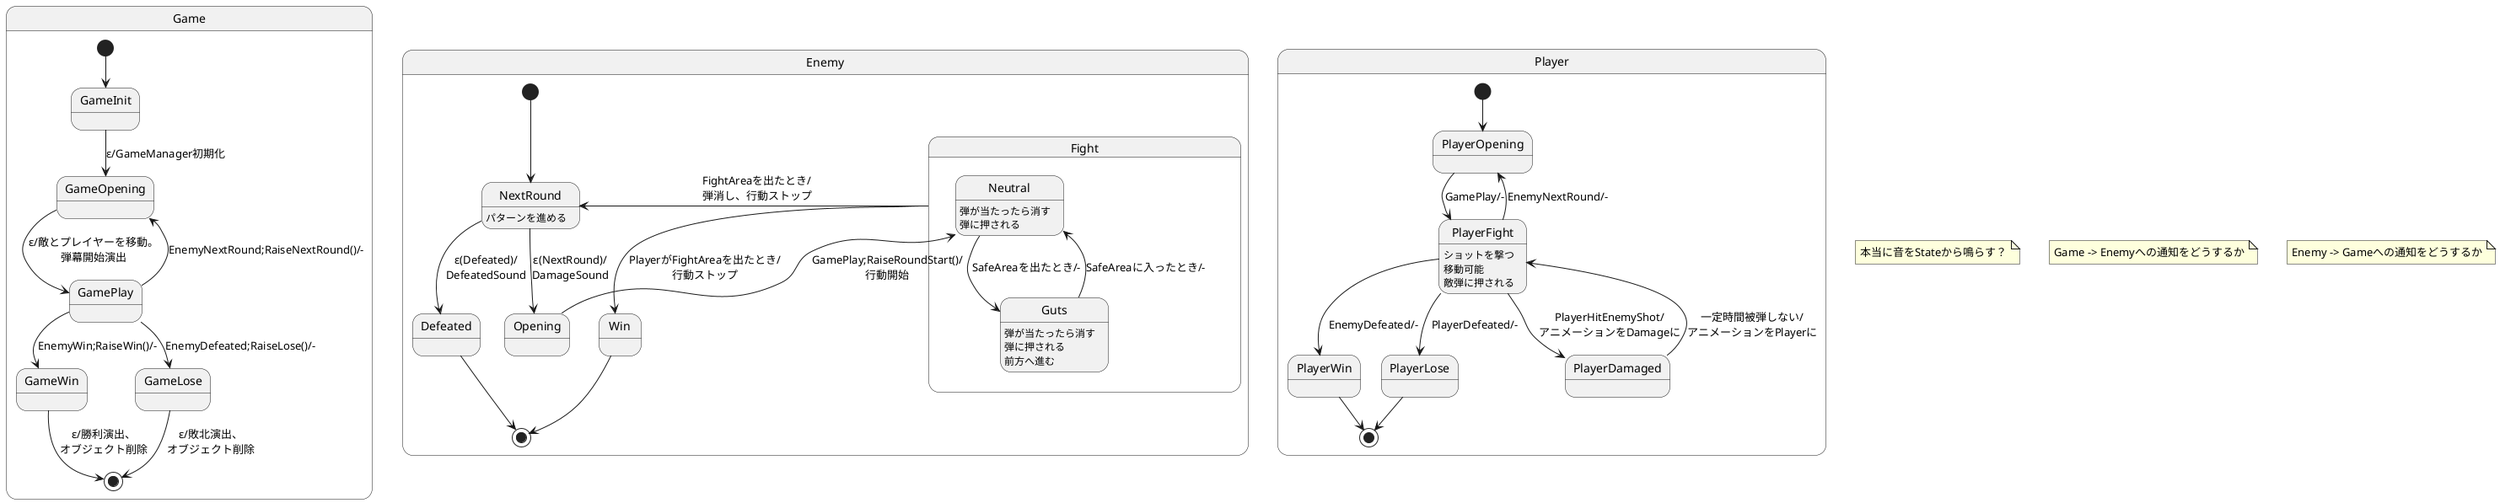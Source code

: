 @startuml
state Game{
    [*] --> GameInit
    GameInit --> GameOpening : ε/GameManager初期化
    GamePlay --> GameOpening : EnemyNextRound;RaiseNextRound()/-
    GameOpening --> GamePlay : ε/敵とプレイヤーを移動。\n弾幕開始演出
    GamePlay --> GameWin : EnemyWin;RaiseWin()/-
    GamePlay --> GameLose : EnemyDefeated;RaiseLose()/-
    GameWin --> [*] : ε/勝利演出、\nオブジェクト削除
    GameLose --> [*] : ε/敗北演出、\nオブジェクト削除
}

state Enemy{
    state Fight{
        Neutral --> Guts : SafeAreaを出たとき/-
        Guts --> Neutral : SafeAreaに入ったとき/-
        Neutral : 弾が当たったら消す\n弾に押される
        Guts : 弾が当たったら消す\n弾に押される
    }
    [*] --> NextRound
    Fight --> NextRound : FightAreaを出たとき/\n弾消し、行動ストップ
    NextRound --> Opening : ε(NextRound)/\nDamageSound
    Opening --> Neutral : GamePlay;RaiseRoundStart()/\n行動開始
    NextRound --> Defeated : ε(Defeated)/\nDefeatedSound
    Fight --> Win : PlayerがFightAreaを出たとき/\n行動ストップ
    Defeated --> [*]
    Win --> [*]
    Guts : 前方へ進む
    NextRound : パターンを進める
}

state Player{
    [*] --> PlayerOpening
    PlayerOpening --> PlayerFight : GamePlay/-
    PlayerFight --> PlayerWin : EnemyDefeated/-
    PlayerFight --> PlayerLose : PlayerDefeated/-
    PlayerFight --> PlayerOpening : EnemyNextRound/-
    PlayerFight --> PlayerDamaged : PlayerHitEnemyShot/\nアニメーションをDamageに
    PlayerDamaged --> PlayerFight : 一定時間被弾しない/\nアニメーションをPlayerに
    PlayerWin --> [*]
    PlayerLose --> [*]
    PlayerFight : ショットを撃つ\n移動可能\n敵弾に押される
}

note "本当に音をStateから鳴らす？" as N1
note "Game -> Enemyへの通知をどうするか" as N2
note "Enemy -> Gameへの通知をどうするか" as N3

@enduml